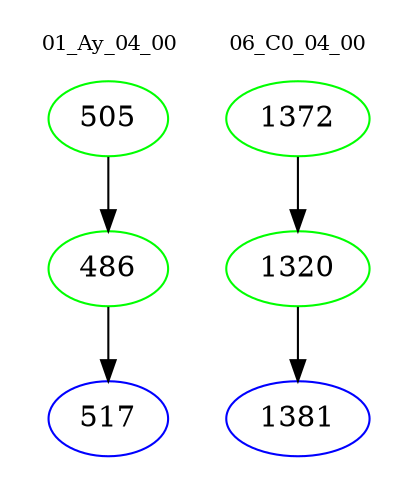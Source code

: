digraph{
subgraph cluster_0 {
color = white
label = "01_Ay_04_00";
fontsize=10;
T0_505 [label="505", color="green"]
T0_505 -> T0_486 [color="black"]
T0_486 [label="486", color="green"]
T0_486 -> T0_517 [color="black"]
T0_517 [label="517", color="blue"]
}
subgraph cluster_1 {
color = white
label = "06_C0_04_00";
fontsize=10;
T1_1372 [label="1372", color="green"]
T1_1372 -> T1_1320 [color="black"]
T1_1320 [label="1320", color="green"]
T1_1320 -> T1_1381 [color="black"]
T1_1381 [label="1381", color="blue"]
}
}
